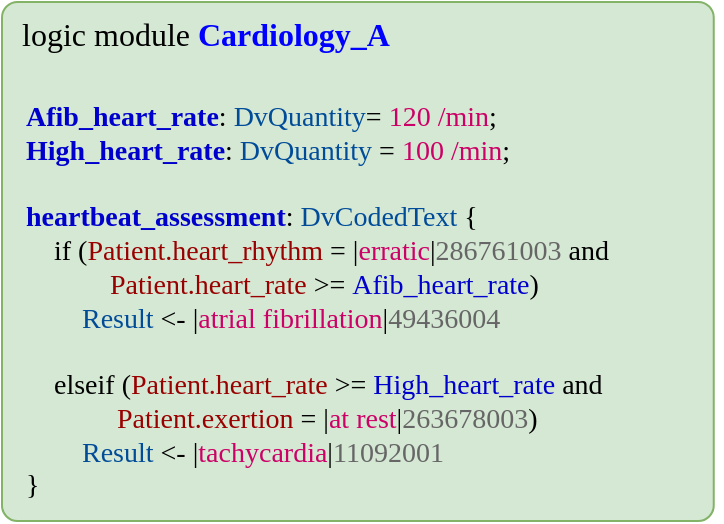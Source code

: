 <mxfile version="12.6.5" type="device"><diagram id="-mjmxiD4SZ3i_Z-_ZSI0" name="Page-1"><mxGraphModel dx="1368" dy="816" grid="1" gridSize="10" guides="1" tooltips="1" connect="1" arrows="1" fold="1" page="1" pageScale="1" pageWidth="1169" pageHeight="827" math="0" shadow="0"><root><mxCell id="0"/><mxCell id="1" parent="0"/><mxCell id="RvP3062w9t06JpOHgTbH-71" value="&lt;div style=&quot;text-align: center ; font-size: 16px&quot;&gt;logic module&amp;nbsp;&lt;b style=&quot;font-size: 16px&quot;&gt;&lt;font color=&quot;#0000ff&quot; style=&quot;font-size: 16px&quot;&gt;Cardiology_A&lt;/font&gt;&lt;/b&gt;&lt;/div&gt;&lt;font color=&quot;#595959&quot; style=&quot;font-size: 16px&quot;&gt;&lt;div style=&quot;text-align: center ; font-size: 16px&quot;&gt;&lt;span style=&quot;font-size: 16px&quot;&gt;&amp;nbsp; &amp;nbsp; &amp;nbsp; &amp;nbsp; &amp;nbsp;&lt;/span&gt;&lt;span style=&quot;font-size: 16px&quot;&gt;&amp;nbsp; &amp;nbsp; &amp;nbsp; &amp;nbsp;&lt;/span&gt;&lt;/div&gt;&lt;/font&gt;" style="rounded=1;whiteSpace=wrap;html=1;fontSize=16;arcSize=3;verticalAlign=top;fillColor=#d5e8d4;strokeColor=#82b366;align=left;spacingLeft=8;fontFamily=Tahoma;" parent="1" vertex="1"><mxGeometry x="40" y="40" width="355.87" height="259.5" as="geometry"/></mxCell><mxCell id="G-r-zr2X4jl4nzTnfI1M-2" value="&lt;b&gt;&lt;font color=&quot;#0000cc&quot;&gt;Afib_heart_rate&lt;/font&gt;&lt;/b&gt;:&amp;nbsp;&lt;font color=&quot;#004c99&quot;&gt;DvQuantity&lt;/font&gt;= &lt;font color=&quot;#cc0066&quot;&gt;120 /min&lt;/font&gt;;&lt;br&gt;&lt;b&gt;&lt;font color=&quot;#0000cc&quot;&gt;High_heart_rate&lt;/font&gt;&lt;/b&gt;:&amp;nbsp;&lt;font color=&quot;#004c99&quot;&gt;DvQuantity&lt;/font&gt;&amp;nbsp;= &lt;font color=&quot;#cc0066&quot;&gt;100 /min&lt;/font&gt;;&lt;br&gt;&lt;br&gt;&lt;b&gt;&lt;font color=&quot;#0000cc&quot;&gt;heartbeat_assessment&lt;/font&gt;&lt;/b&gt;: &lt;font color=&quot;#004c99&quot;&gt;DvCodedText&lt;/font&gt;&amp;nbsp;{&lt;br&gt;&amp;nbsp; &amp;nbsp;&amp;nbsp;if&amp;nbsp;(&lt;font color=&quot;#990000&quot;&gt;Patient.heart_rhythm&lt;/font&gt;&amp;nbsp;= |&lt;font color=&quot;#cc0066&quot;&gt;erratic&lt;/font&gt;|&lt;font color=&quot;#666666&quot;&gt;286761003&lt;/font&gt;&amp;nbsp;and&amp;nbsp;&lt;br&gt;&amp;nbsp; &amp;nbsp; &amp;nbsp; &amp;nbsp; &amp;nbsp; &amp;nbsp; &lt;font color=&quot;#990000&quot;&gt;Patient.heart_rate&lt;/font&gt;&amp;nbsp;&amp;gt;=&amp;nbsp;&lt;font color=&quot;#0000cc&quot;&gt;Afib_heart_rate&lt;/font&gt;)&lt;br&gt;&amp;nbsp; &amp;nbsp; &amp;nbsp; &amp;nbsp;&amp;nbsp;&lt;span style=&quot;color: rgb(0 , 76 , 153)&quot;&gt;Result&lt;/span&gt;&amp;nbsp;&amp;lt;-&amp;nbsp;|&lt;font color=&quot;#cc0066&quot;&gt;atrial fibrillation&lt;/font&gt;|&lt;font color=&quot;#666666&quot;&gt;49436004&lt;/font&gt;&lt;br&gt;&lt;br&gt;&amp;nbsp; &amp;nbsp;&amp;nbsp;elseif&amp;nbsp;(&lt;span style=&quot;color: rgb(153 , 0 , 0)&quot;&gt;Patient.heart_rate&lt;/span&gt;&amp;nbsp;&amp;gt;=&amp;nbsp;&lt;font color=&quot;#0000cc&quot;&gt;High_heart_rate&lt;/font&gt;&amp;nbsp;and&lt;br&gt;&amp;nbsp; &amp;nbsp; &amp;nbsp; &amp;nbsp; &amp;nbsp; &amp;nbsp; &amp;nbsp;&lt;font color=&quot;#990000&quot;&gt;Patient.exertion&lt;/font&gt;&amp;nbsp;= |&lt;font color=&quot;#cc0066&quot;&gt;at rest&lt;/font&gt;|&lt;font color=&quot;#666666&quot;&gt;263678003&lt;/font&gt;)&lt;br&gt;&amp;nbsp; &amp;nbsp; &amp;nbsp; &amp;nbsp; &lt;font color=&quot;#004c99&quot;&gt;Result&lt;/font&gt; &amp;lt;-&amp;nbsp;|&lt;font color=&quot;#cc0066&quot;&gt;tachycardia&lt;/font&gt;|&lt;font color=&quot;#666666&quot;&gt;11092001&lt;/font&gt;&lt;br&gt;}" style="text;align=left;verticalAlign=middle;resizable=0;points=[];autosize=1;fontSize=14;fontFamily=Tahoma;html=1;" parent="1" vertex="1"><mxGeometry x="50" y="84.75" width="350" height="210" as="geometry"/></mxCell></root></mxGraphModel></diagram></mxfile>